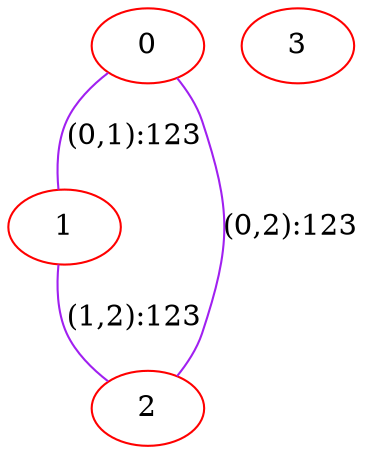 graph G {
0 [label="0", color="red"]
;
1 [label="1", color="red"]
;
2 [label="2", color="red"]
;
3 [label="3", color="red"]
;
0--1  [color=purple, label="(0,1):123"]
;
0--2  [color=purple, label="(0,2):123"]
;
1--2  [color=purple, label="(1,2):123"]
;
}
